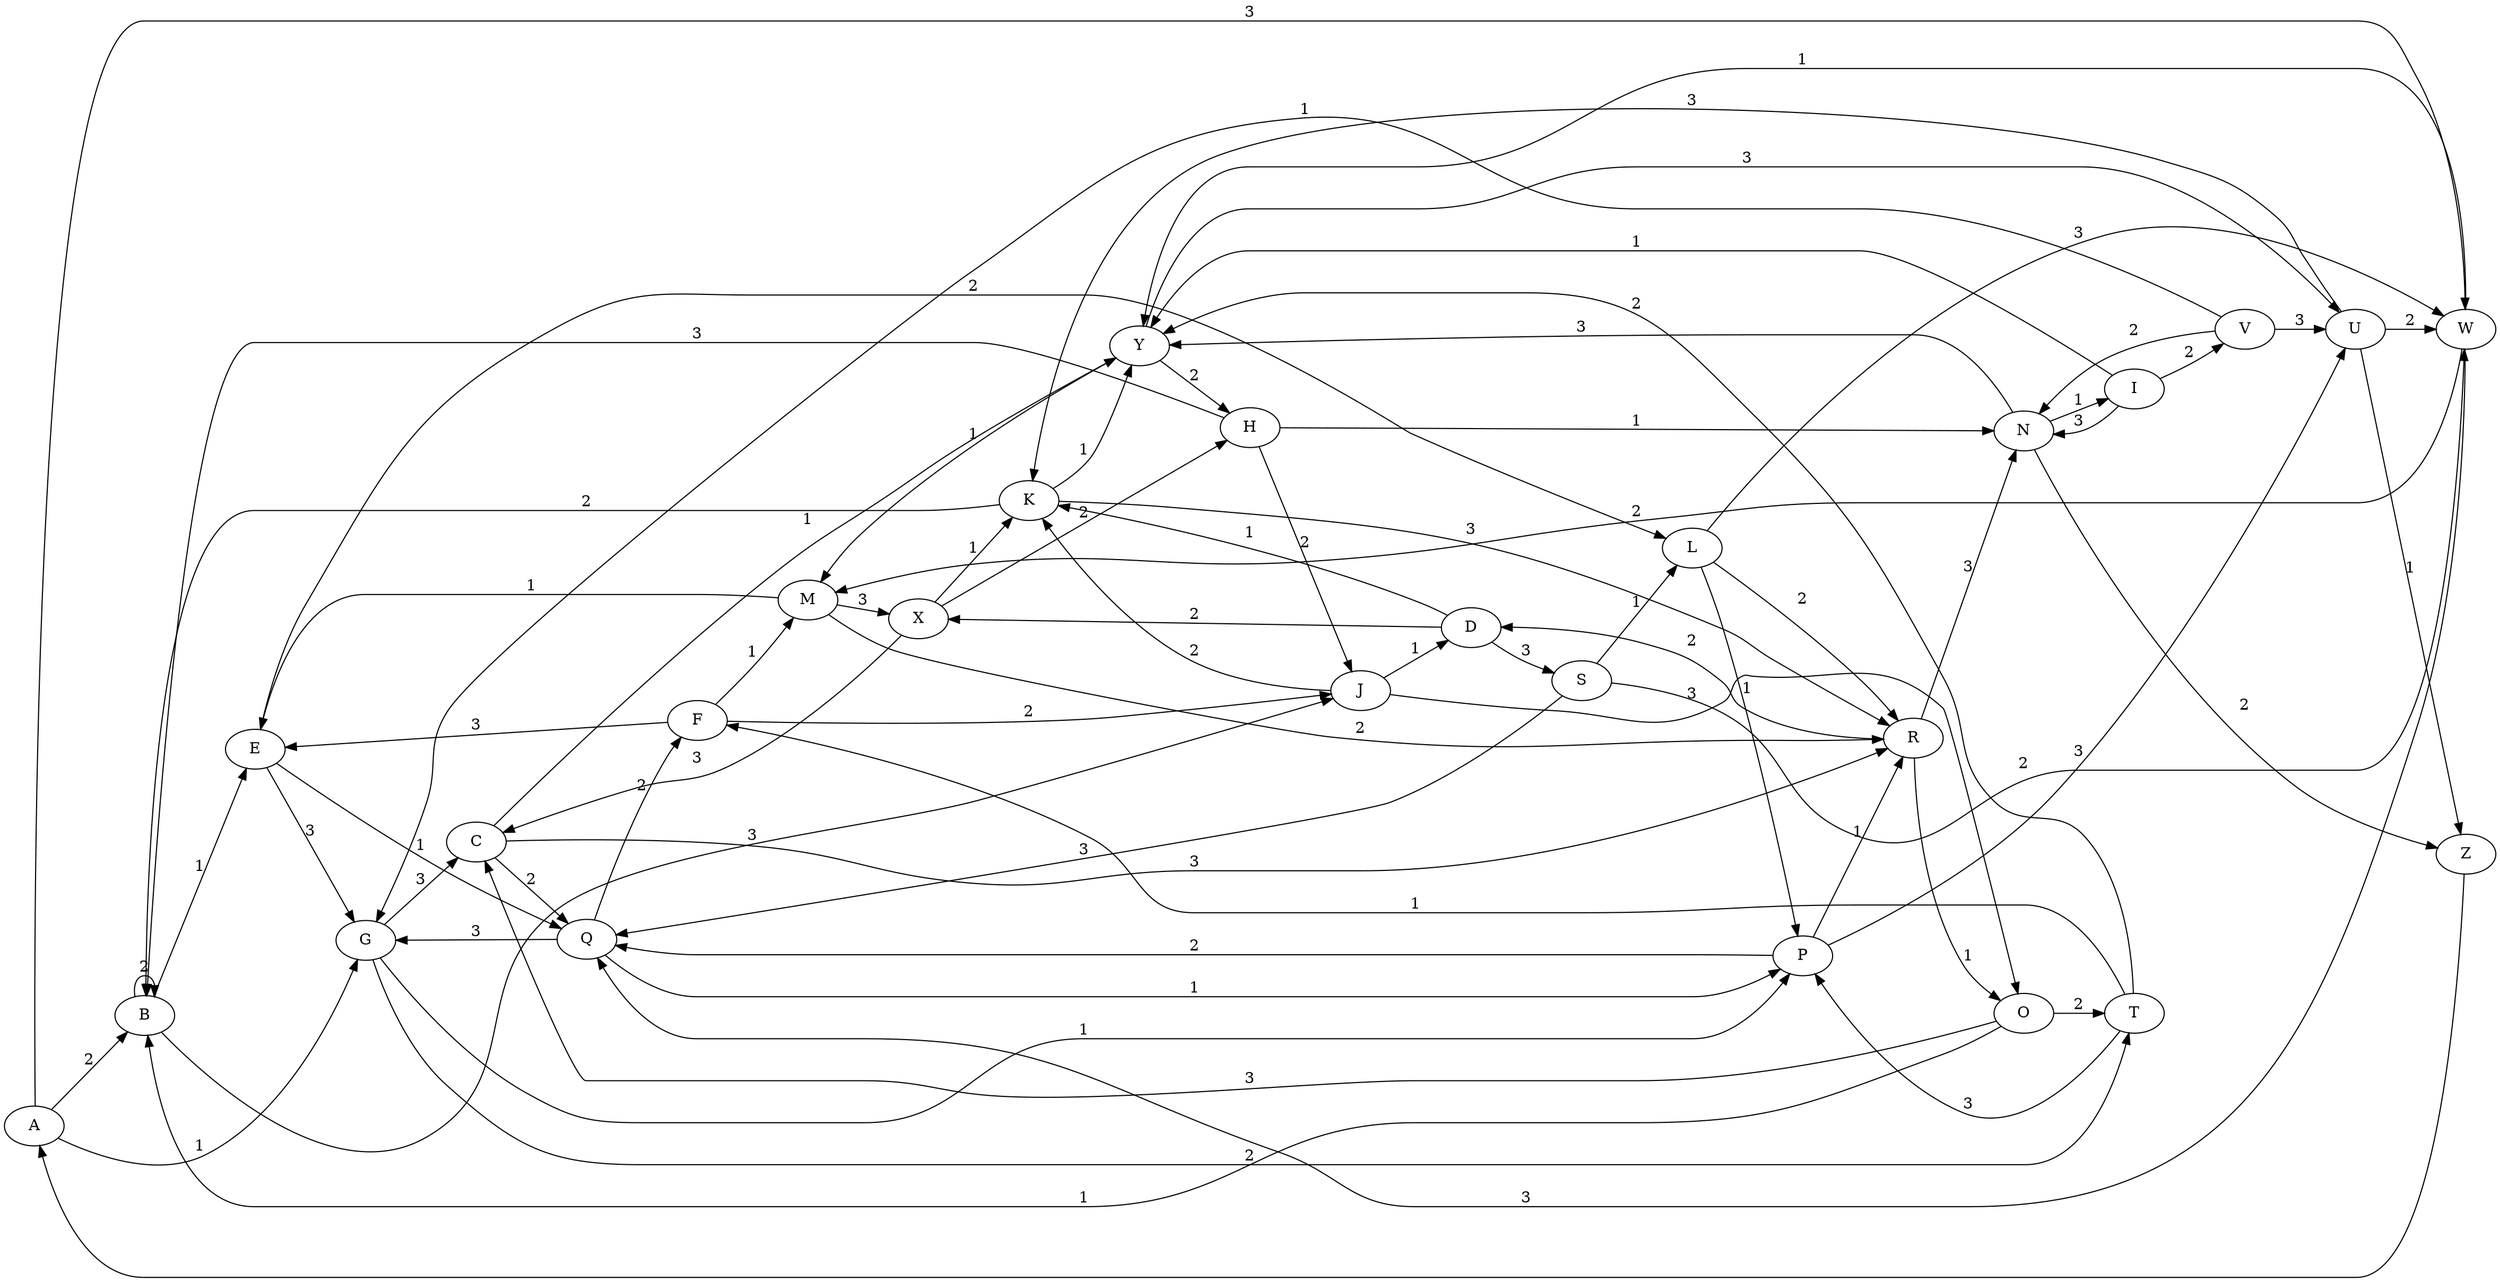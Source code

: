 digraph {
	rankdir=LR
	A
	B
	C
	D
	E
	F
	G
	H
	I
	J
	K
	L
	M
	N
	O
	P
	Q
	R
	S
	T
	U
	V
	W
	X
	Y
	Z
	A -> G [label=1]
	A -> B [label=2]
	A -> W [label=3]
	B -> J [label=3]
	B -> B [label=2]
	B -> E [label=1]
	C -> Q [label=2]
	C -> R [label=3]
	C -> Y [label=1]
	D -> X [label=2]
	D -> K [label=1]
	D -> S [label=3]
	E -> Q [label=1]
	E -> G [label=3]
	E -> L [label=2]
	F -> M [label=1]
	F -> J [label=2]
	F -> E [label=3]
	G -> C [label=3]
	G -> P [label=1]
	G -> T [label=2]
	H -> J [label=2]
	H -> B [label=3]
	H -> N [label=1]
	I -> V [label=2]
	I -> Y [label=1]
	I -> N [label=3]
	J -> O [label=3]
	J -> D [label=1]
	J -> K [label=2]
	K -> R [label=3]
	K -> Y [label=1]
	K -> B [label=2]
	L -> P [label=1]
	L -> R [label=2]
	L -> W [label=3]
	M -> E [label=1]
	M -> X [label=3]
	M -> R [label=2]
	N -> Y [label=3]
	N -> Z [label=2]
	N -> I [label=1]
	O -> T [label=2]
	O -> C [label=3]
	O -> B [label=1]
	P -> U [label=3]
	P -> Q [label=2]
	P -> R [label=1]
	Q -> P [label=1]
	Q -> G [label=3]
	Q -> F [label=2]
	R -> N [label=3]
	R -> O [label=1]
	R -> D [label=2]
	S -> W [label=2]
	S -> Q [label=3]
	S -> L [label=1]
	T -> P [label=3]
	T -> Y [label=2]
	T -> F [label=1]
	U -> K [label=3]
	U -> Z [label=1]
	U -> W [label=2]
	V -> G [label=1]
	V -> U [label=3]
	V -> N [label=2]
	W -> Q [label=3]
	W -> M [label=2]
	W -> Y [label=1]
	X -> H [label=2]
	X -> K [label=1]
	X -> C [label=3]
	Y -> U [label=3]
	Y -> M [label=1]
	Y -> H [label=2]
	Z -> A [label=""]
}
